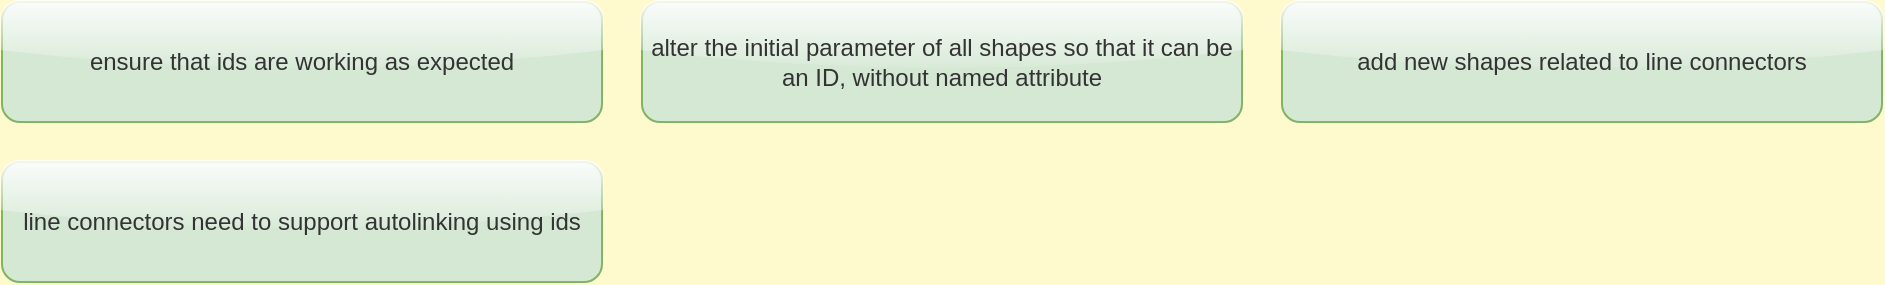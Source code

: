 <mxfile>
  <diagram id="goa" name="In progress">
    <mxGraphModel dx="0" dy="0" background="#FFFACD" grid="0" gridSize="10" guides="1" tooltips="1" connect="1" arrows="1" fold="1" page="1" pageScale="1" pageWidth="1169" pageHeight="827" math="0" shadow="0">
      <root>
        <mxCell id="page_root_goa" parent="goa"/>
        <mxCell id="node_root_goa" parent="page_root_goa"/>
        <mxCell id="goa-2" value="ensure that ids are working as expected" style="whiteSpace=wrap;html=1;rounded=1;glass=1;fillColor=#d5e8d4;strokeColor=#82b366;fontColor=#333333" vertex="1" parent="node_root_goa">
          <mxGeometry x="10" y="10" width="300" height="60" as="geometry"/>
        </mxCell>
        <mxCell id="goa-3" value="alter the initial parameter of all shapes so that it can be an ID, without named attribute" style="whiteSpace=wrap;html=1;rounded=1;glass=1;fillColor=#d5e8d4;strokeColor=#82b366;fontColor=#333333" vertex="1" parent="node_root_goa">
          <mxGeometry x="330" y="10" width="300" height="60" as="geometry"/>
        </mxCell>
        <mxCell id="goa-4" value="add new shapes related to line connectors" style="whiteSpace=wrap;html=1;rounded=1;glass=1;fillColor=#d5e8d4;strokeColor=#82b366;fontColor=#333333" vertex="1" parent="node_root_goa">
          <mxGeometry x="650" y="10" width="300" height="60" as="geometry"/>
        </mxCell>
        <mxCell id="goa-5" value="line connectors need to support autolinking using ids" style="whiteSpace=wrap;html=1;rounded=1;glass=1;fillColor=#d5e8d4;strokeColor=#82b366;fontColor=#333333" vertex="1" parent="node_root_goa">
          <mxGeometry x="10" y="90" width="300" height="60" as="geometry"/>
        </mxCell>
      </root>
    </mxGraphModel>
  </diagram>
  <diagram id="ywj" name="To Do">
    <mxGraphModel dx="0" dy="0" background="#FFFACD" grid="0" gridSize="10" guides="1" tooltips="1" connect="1" arrows="1" fold="1" page="1" pageScale="1" pageWidth="1169" pageHeight="827" math="0" shadow="0">
      <root>
        <mxCell id="page_root_ywj" parent="ywj"/>
        <mxCell id="node_root_ywj" parent="page_root_ywj"/>
        <mxCell id="ywj-2" value="add page background to theme, use it whenever the theme is set at a diagram/page level" style="whiteSpace=wrap;html=1;rounded=1;glass=1;fillColor=#dae8fc;strokeColor=#6c8ebf;fontColor=#333333" vertex="1" parent="node_root_ywj">
          <mxGeometry x="10" y="10" width="300" height="60" as="geometry"/>
        </mxCell>
        <mxCell id="ywj-3" value="move DrawioDsl::Formatters::Factory::FORMATTERS to resource file" style="whiteSpace=wrap;html=1;rounded=1;glass=1;fillColor=#dae8fc;strokeColor=#6c8ebf;fontColor=#333333" vertex="1" parent="node_root_ywj">
          <mxGeometry x="330" y="10" width="300" height="60" as="geometry"/>
        </mxCell>
        <mxCell id="ywj-4" value="move DrawioDsl::Formatters::StyleBuilder::MAPPINGS to resource file" style="whiteSpace=wrap;html=1;rounded=1;glass=1;fillColor=#dae8fc;strokeColor=#6c8ebf;fontColor=#333333" vertex="1" parent="node_root_ywj">
          <mxGeometry x="650" y="10" width="300" height="60" as="geometry"/>
        </mxCell>
        <mxCell id="ywj-5" value="need to setup new project plans" style="whiteSpace=wrap;html=1;rounded=1;glass=1;fillColor=#dae8fc;strokeColor=#6c8ebf;fontColor=#333333" vertex="1" parent="node_root_ywj">
          <mxGeometry x="10" y="90" width="300" height="60" as="geometry"/>
        </mxCell>
        <mxCell id="ywj-6" value="settings style attributes need to de-duplicate, might be best to utilize the new StyleBuilder class" style="whiteSpace=wrap;html=1;rounded=1;glass=1;fillColor=#dae8fc;strokeColor=#6c8ebf;fontColor=#333333" vertex="1" parent="node_root_ywj">
          <mxGeometry x="330" y="90" width="300" height="60" as="geometry"/>
        </mxCell>
        <mxCell id="ywj-7" value="write SVG directly into other projects" style="whiteSpace=wrap;html=1;rounded=1;glass=1;fillColor=#dae8fc;strokeColor=#6c8ebf;fontColor=#333333" vertex="1" parent="node_root_ywj">
          <mxGeometry x="650" y="90" width="300" height="60" as="geometry"/>
        </mxCell>
        <mxCell id="ywj-8" value="add :shape and :text-only to random shape generator" style="whiteSpace=wrap;html=1;rounded=1;glass=1;fillColor=#dae8fc;strokeColor=#6c8ebf;fontColor=#333333" vertex="1" parent="node_root_ywj">
          <mxGeometry x="10" y="170" width="300" height="60" as="geometry"/>
        </mxCell>
        <mxCell id="ywj-9" value="Nodes need to support child nodes" style="whiteSpace=wrap;html=1;rounded=1;glass=1;fillColor=#dae8fc;strokeColor=#6c8ebf;fontColor=#333333" vertex="1" parent="node_root_ywj">
          <mxGeometry x="330" y="170" width="300" height="60" as="geometry"/>
        </mxCell>
        <mxCell id="ywj-10" value="Grid layout does not position itself in relation to the last element" style="whiteSpace=wrap;html=1;rounded=1;glass=1;fillColor=#dae8fc;strokeColor=#6c8ebf;fontColor=#333333" vertex="1" parent="node_root_ywj">
          <mxGeometry x="650" y="170" width="300" height="60" as="geometry"/>
        </mxCell>
        <mxCell id="ywj-11" value="Dynamic sized shapes that expand to the size of their text" style="whiteSpace=wrap;html=1;rounded=1;glass=1;fillColor=#dae8fc;strokeColor=#6c8ebf;fontColor=#333333" vertex="1" parent="node_root_ywj">
          <mxGeometry x="10" y="250" width="300" height="60" as="geometry"/>
        </mxCell>
        <mxCell id="ywj-12" value="Control of text padding left, right, top and bottom" style="whiteSpace=wrap;html=1;rounded=1;glass=1;fillColor=#dae8fc;strokeColor=#6c8ebf;fontColor=#333333" vertex="1" parent="node_root_ywj">
          <mxGeometry x="330" y="250" width="300" height="60" as="geometry"/>
        </mxCell>
        <mxCell id="ywj-13" value="Improve the theme control over text-only shapes" style="whiteSpace=wrap;html=1;rounded=1;glass=1;fillColor=#dae8fc;strokeColor=#6c8ebf;fontColor=#333333" vertex="1" parent="node_root_ywj">
          <mxGeometry x="650" y="250" width="300" height="60" as="geometry"/>
        </mxCell>
        <mxCell id="ywj-14" value="x,y settings do not work for shapes within a grid layout" style="whiteSpace=wrap;html=1;rounded=1;glass=1;fillColor=#dae8fc;strokeColor=#6c8ebf;fontColor=#333333" vertex="1" parent="node_root_ywj">
          <mxGeometry x="10" y="330" width="300" height="60" as="geometry"/>
        </mxCell>
        <mxCell id="ywj-15" value="page layout so that you drop elements on and they are positioned correctly, e.g centered, left, right, etc, maybe a grid layout with a wrap of 1 and a width of the page is sufficient" style="whiteSpace=wrap;html=1;rounded=1;glass=1;fillColor=#dae8fc;strokeColor=#6c8ebf;fontColor=#333333" vertex="1" parent="node_root_ywj">
          <mxGeometry x="330" y="330" width="300" height="60" as="geometry"/>
        </mxCell>
      </root>
    </mxGraphModel>
  </diagram>
  <diagram id="TfV" name="Done">
    <mxGraphModel dx="0" dy="0" background="#FFFACD" grid="0" gridSize="10" guides="1" tooltips="1" connect="1" arrows="1" fold="1" page="1" pageScale="1" pageWidth="1169" pageHeight="827" math="0" shadow="0">
      <root>
        <mxCell id="page_root_TfV" parent="TfV"/>
        <mxCell id="node_root_TfV" parent="page_root_TfV"/>
        <mxCell id="TfV-2" value="move project-plan files" style="whiteSpace=wrap;html=1;rounded=1;glass=1;fillColor=#f8cecc;strokeColor=#b85450;fontColor=#333333" vertex="1" parent="node_root_TfV">
          <mxGeometry x="10" y="10" width="300" height="60" as="geometry"/>
        </mxCell>
        <mxCell id="TfV-3" value="alter configure_shape so it sets the default shape key and use that for selecting the default HTML formatter" style="whiteSpace=wrap;html=1;rounded=1;glass=1;fillColor=#f8cecc;strokeColor=#b85450;fontColor=#333333" vertex="1" parent="node_root_TfV">
          <mxGeometry x="330" y="10" width="300" height="60" as="geometry"/>
        </mxCell>
        <mxCell id="TfV-4" value="add todo shape to simplify project plan drawing" style="whiteSpace=wrap;html=1;rounded=1;glass=1;fillColor=#f8cecc;strokeColor=#b85450;fontColor=#333333" vertex="1" parent="node_root_TfV">
          <mxGeometry x="650" y="10" width="300" height="60" as="geometry"/>
        </mxCell>
        <mxCell id="TfV-5" value="introduce .value property to shape and let it use either formatted HTML or plain text title" style="whiteSpace=wrap;html=1;rounded=1;glass=1;fillColor=#f8cecc;strokeColor=#b85450;fontColor=#333333" vertex="1" parent="node_root_TfV">
          <mxGeometry x="10" y="90" width="300" height="60" as="geometry"/>
        </mxCell>
        <mxCell id="TfV-6" value="formatter DSL that can render HTML directly into the value property" style="whiteSpace=wrap;html=1;rounded=1;glass=1;fillColor=#f8cecc;strokeColor=#b85450;fontColor=#333333" vertex="1" parent="node_root_TfV">
          <mxGeometry x="330" y="90" width="300" height="60" as="geometry"/>
        </mxCell>
        <mxCell id="TfV-7" value="formatter DSL for class and interface generation" style="whiteSpace=wrap;html=1;rounded=1;glass=1;fillColor=#f8cecc;strokeColor=#b85450;fontColor=#333333" vertex="1" parent="node_root_TfV">
          <mxGeometry x="650" y="90" width="300" height="60" as="geometry"/>
        </mxCell>
        <mxCell id="TfV-8" value="generate extension based graphics based on drawio extensions.js" style="whiteSpace=wrap;html=1;rounded=1;glass=1;fillColor=#f8cecc;strokeColor=#b85450;fontColor=#333333" vertex="1" parent="node_root_TfV">
          <mxGeometry x="10" y="170" width="300" height="60" as="geometry"/>
        </mxCell>
        <mxCell id="TfV-9" value="active? flag on page defaulting to true. set to false to exclude page from diagram." style="whiteSpace=wrap;html=1;rounded=1;glass=1;fillColor=#f8cecc;strokeColor=#b85450;fontColor=#333333" vertex="1" parent="node_root_TfV">
          <mxGeometry x="330" y="170" width="300" height="60" as="geometry"/>
        </mxCell>
        <mxCell id="TfV-10" value="first level child nodes need to hang of node 1" style="whiteSpace=wrap;html=1;rounded=1;glass=1;fillColor=#f8cecc;strokeColor=#b85450;fontColor=#333333" vertex="1" parent="node_root_TfV">
          <mxGeometry x="650" y="170" width="300" height="60" as="geometry"/>
        </mxCell>
        <mxCell id="TfV-11" value="node has child nodes and add_node will set a nodes parent" style="whiteSpace=wrap;html=1;rounded=1;glass=1;fillColor=#f8cecc;strokeColor=#b85450;fontColor=#333333" vertex="1" parent="node_root_TfV">
          <mxGeometry x="10" y="250" width="300" height="60" as="geometry"/>
        </mxCell>
        <mxCell id="TfV-12" value="nodes can belong to a parent node, the top level node responds with truthy to root?" style="whiteSpace=wrap;html=1;rounded=1;glass=1;fillColor=#f8cecc;strokeColor=#b85450;fontColor=#333333" vertex="1" parent="node_root_TfV">
          <mxGeometry x="330" y="250" width="300" height="60" as="geometry"/>
        </mxCell>
        <mxCell id="TfV-13" value="add sample diagram for the github readme file" style="whiteSpace=wrap;html=1;rounded=1;glass=1;fillColor=#f8cecc;strokeColor=#b85450;fontColor=#333333" vertex="1" parent="node_root_TfV">
          <mxGeometry x="650" y="250" width="300" height="60" as="geometry"/>
        </mxCell>
        <mxCell id="TfV-14" value="write samples into docs folder and display in readme" style="whiteSpace=wrap;html=1;rounded=1;glass=1;fillColor=#f8cecc;strokeColor=#b85450;fontColor=#333333" vertex="1" parent="node_root_TfV">
          <mxGeometry x="10" y="330" width="300" height="60" as="geometry"/>
        </mxCell>
        <mxCell id="TfV-15" value="add export as .PNG, needs to take a page number as the PNG will not support multiple pages" style="whiteSpace=wrap;html=1;rounded=1;glass=1;fillColor=#f8cecc;strokeColor=#b85450;fontColor=#333333" vertex="1" parent="node_root_TfV">
          <mxGeometry x="330" y="330" width="300" height="60" as="geometry"/>
        </mxCell>
        <mxCell id="TfV-16" value="add export as .SVG, needs to take a page number as the SVG will not support multiple pages" style="whiteSpace=wrap;html=1;rounded=1;glass=1;fillColor=#f8cecc;strokeColor=#b85450;fontColor=#333333" vertex="1" parent="node_root_TfV">
          <mxGeometry x="650" y="330" width="300" height="60" as="geometry"/>
        </mxCell>
        <mxCell id="TfV-17" value="add save as .drawio" style="whiteSpace=wrap;html=1;rounded=1;glass=1;fillColor=#f8cecc;strokeColor=#b85450;fontColor=#333333" vertex="1" parent="node_root_TfV">
          <mxGeometry x="10" y="410" width="300" height="60" as="geometry"/>
        </mxCell>
      </root>
    </mxGraphModel>
  </diagram>
</mxfile>